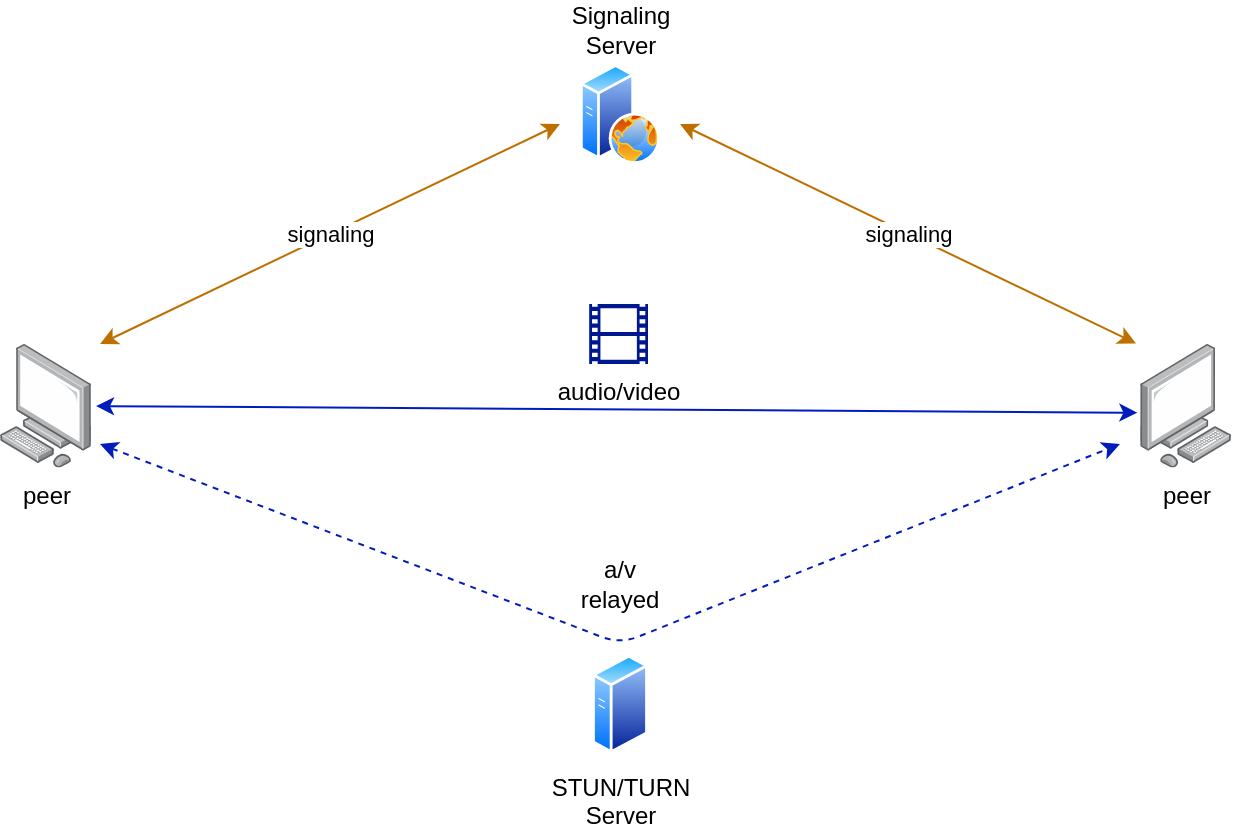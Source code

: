 <mxfile version="13.9.9" type="device"><diagram id="weu2cKJOUS9ruZyYBC1M" name="Page-1"><mxGraphModel dx="1088" dy="968" grid="1" gridSize="10" guides="1" tooltips="1" connect="1" arrows="1" fold="1" page="1" pageScale="1" pageWidth="850" pageHeight="1100" math="0" shadow="0"><root><mxCell id="0"/><mxCell id="1" parent="0"/><mxCell id="8BxA2W3G9Uy1BzEFifZ9-1" value="peer" style="points=[];aspect=fixed;html=1;align=center;shadow=0;dashed=0;image;image=img/lib/allied_telesis/computer_and_terminals/Personal_Computer.svg;" vertex="1" parent="1"><mxGeometry x="110" y="390" width="45.6" height="61.8" as="geometry"/></mxCell><mxCell id="8BxA2W3G9Uy1BzEFifZ9-2" value="peer" style="points=[];aspect=fixed;html=1;align=center;shadow=0;dashed=0;image;image=img/lib/allied_telesis/computer_and_terminals/Personal_Computer.svg;flipH=1;" vertex="1" parent="1"><mxGeometry x="680" y="390" width="45.6" height="61.8" as="geometry"/></mxCell><mxCell id="8BxA2W3G9Uy1BzEFifZ9-3" value="Signaling&lt;br&gt;Server" style="aspect=fixed;perimeter=ellipsePerimeter;html=1;align=center;shadow=0;dashed=0;spacingTop=3;image;image=img/lib/active_directory/web_server.svg;labelPosition=center;verticalLabelPosition=top;verticalAlign=bottom;" vertex="1" parent="1"><mxGeometry x="400" y="250" width="40" height="50" as="geometry"/></mxCell><mxCell id="8BxA2W3G9Uy1BzEFifZ9-5" value="STUN/TURN&lt;br&gt;Server" style="aspect=fixed;perimeter=ellipsePerimeter;html=1;align=center;shadow=0;dashed=0;spacingTop=3;image;image=img/lib/active_directory/generic_server.svg;" vertex="1" parent="1"><mxGeometry x="406" y="545" width="28.0" height="50" as="geometry"/></mxCell><mxCell id="8BxA2W3G9Uy1BzEFifZ9-6" value="audio/video" style="aspect=fixed;pointerEvents=1;shadow=0;dashed=0;html=1;strokeColor=none;labelPosition=center;verticalLabelPosition=bottom;verticalAlign=top;align=center;fillColor=#00188D;shape=mxgraph.mscae.general.video;rotation=0;" vertex="1" parent="1"><mxGeometry x="404.6" y="370" width="29.4" height="30" as="geometry"/></mxCell><mxCell id="8BxA2W3G9Uy1BzEFifZ9-7" value="" style="endArrow=classic;startArrow=classic;html=1;exitX=1.053;exitY=0.502;exitDx=0;exitDy=0;exitPerimeter=0;entryX=1.029;entryY=0.556;entryDx=0;entryDy=0;entryPerimeter=0;fillColor=#0050ef;strokeColor=#001DBC;" edge="1" parent="1" source="8BxA2W3G9Uy1BzEFifZ9-1" target="8BxA2W3G9Uy1BzEFifZ9-2"><mxGeometry width="50" height="50" relative="1" as="geometry"><mxPoint x="400" y="520" as="sourcePoint"/><mxPoint x="450" y="470" as="targetPoint"/></mxGeometry></mxCell><mxCell id="8BxA2W3G9Uy1BzEFifZ9-8" value="" style="endArrow=classic;startArrow=classic;html=1;fillColor=#0050ef;strokeColor=#001DBC;dashed=1;" edge="1" parent="1"><mxGeometry width="50" height="50" relative="1" as="geometry"><mxPoint x="160" y="440" as="sourcePoint"/><mxPoint x="670" y="440" as="targetPoint"/><Array as="points"><mxPoint x="420" y="540"/></Array></mxGeometry></mxCell><mxCell id="8BxA2W3G9Uy1BzEFifZ9-9" value="a/v relayed" style="text;html=1;strokeColor=none;fillColor=none;align=center;verticalAlign=middle;whiteSpace=wrap;rounded=0;" vertex="1" parent="1"><mxGeometry x="400" y="500" width="40" height="20" as="geometry"/></mxCell><mxCell id="8BxA2W3G9Uy1BzEFifZ9-10" value="signaling" style="endArrow=classic;startArrow=classic;html=1;strokeColor=#BD7000;fillColor=#f0a30a;" edge="1" parent="1"><mxGeometry width="50" height="50" relative="1" as="geometry"><mxPoint x="160" y="390" as="sourcePoint"/><mxPoint x="390" y="280" as="targetPoint"/></mxGeometry></mxCell><mxCell id="8BxA2W3G9Uy1BzEFifZ9-11" value="signaling" style="endArrow=classic;startArrow=classic;html=1;strokeColor=#BD7000;fillColor=#f0a30a;entryX=1.044;entryY=-0.005;entryDx=0;entryDy=0;entryPerimeter=0;" edge="1" parent="1" target="8BxA2W3G9Uy1BzEFifZ9-2"><mxGeometry width="50" height="50" relative="1" as="geometry"><mxPoint x="450" y="280" as="sourcePoint"/><mxPoint x="680" y="170" as="targetPoint"/></mxGeometry></mxCell></root></mxGraphModel></diagram></mxfile>